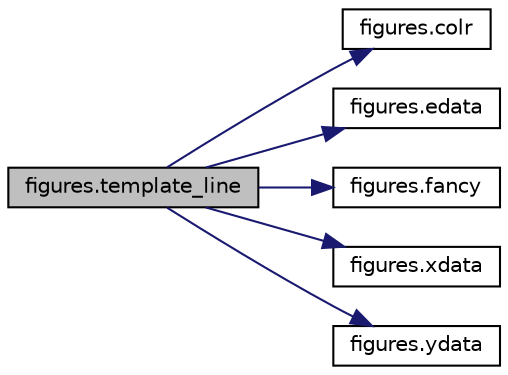 digraph "figures.template_line"
{
 // INTERACTIVE_SVG=YES
 // LATEX_PDF_SIZE
  edge [fontname="Helvetica",fontsize="10",labelfontname="Helvetica",labelfontsize="10"];
  node [fontname="Helvetica",fontsize="10",shape=record];
  rankdir="LR";
  Node1 [label="figures.template_line",height=0.2,width=0.4,color="black", fillcolor="grey75", style="filled", fontcolor="black",tooltip=" "];
  Node1 -> Node2 [color="midnightblue",fontsize="10",style="solid",fontname="Helvetica"];
  Node2 [label="figures.colr",height=0.2,width=0.4,color="black", fillcolor="white", style="filled",URL="$namespacefigures.html#a228f54dd8316d85261af9340fd7ebb20",tooltip=" "];
  Node1 -> Node3 [color="midnightblue",fontsize="10",style="solid",fontname="Helvetica"];
  Node3 [label="figures.edata",height=0.2,width=0.4,color="black", fillcolor="white", style="filled",URL="$namespacefigures.html#a8e2cc7f92566a231cde20dac93768561",tooltip=" "];
  Node1 -> Node4 [color="midnightblue",fontsize="10",style="solid",fontname="Helvetica"];
  Node4 [label="figures.fancy",height=0.2,width=0.4,color="black", fillcolor="white", style="filled",URL="$namespacefigures.html#a189dd544ec7719d9b492297fb3eb6c34",tooltip=" "];
  Node1 -> Node5 [color="midnightblue",fontsize="10",style="solid",fontname="Helvetica"];
  Node5 [label="figures.xdata",height=0.2,width=0.4,color="black", fillcolor="white", style="filled",URL="$namespacefigures.html#aba811d02feff3882765b0cd0bf35a9a7",tooltip=" "];
  Node1 -> Node6 [color="midnightblue",fontsize="10",style="solid",fontname="Helvetica"];
  Node6 [label="figures.ydata",height=0.2,width=0.4,color="black", fillcolor="white", style="filled",URL="$namespacefigures.html#ab89ecfcd96b075d0293c94e9fcddfc26",tooltip=" "];
}
